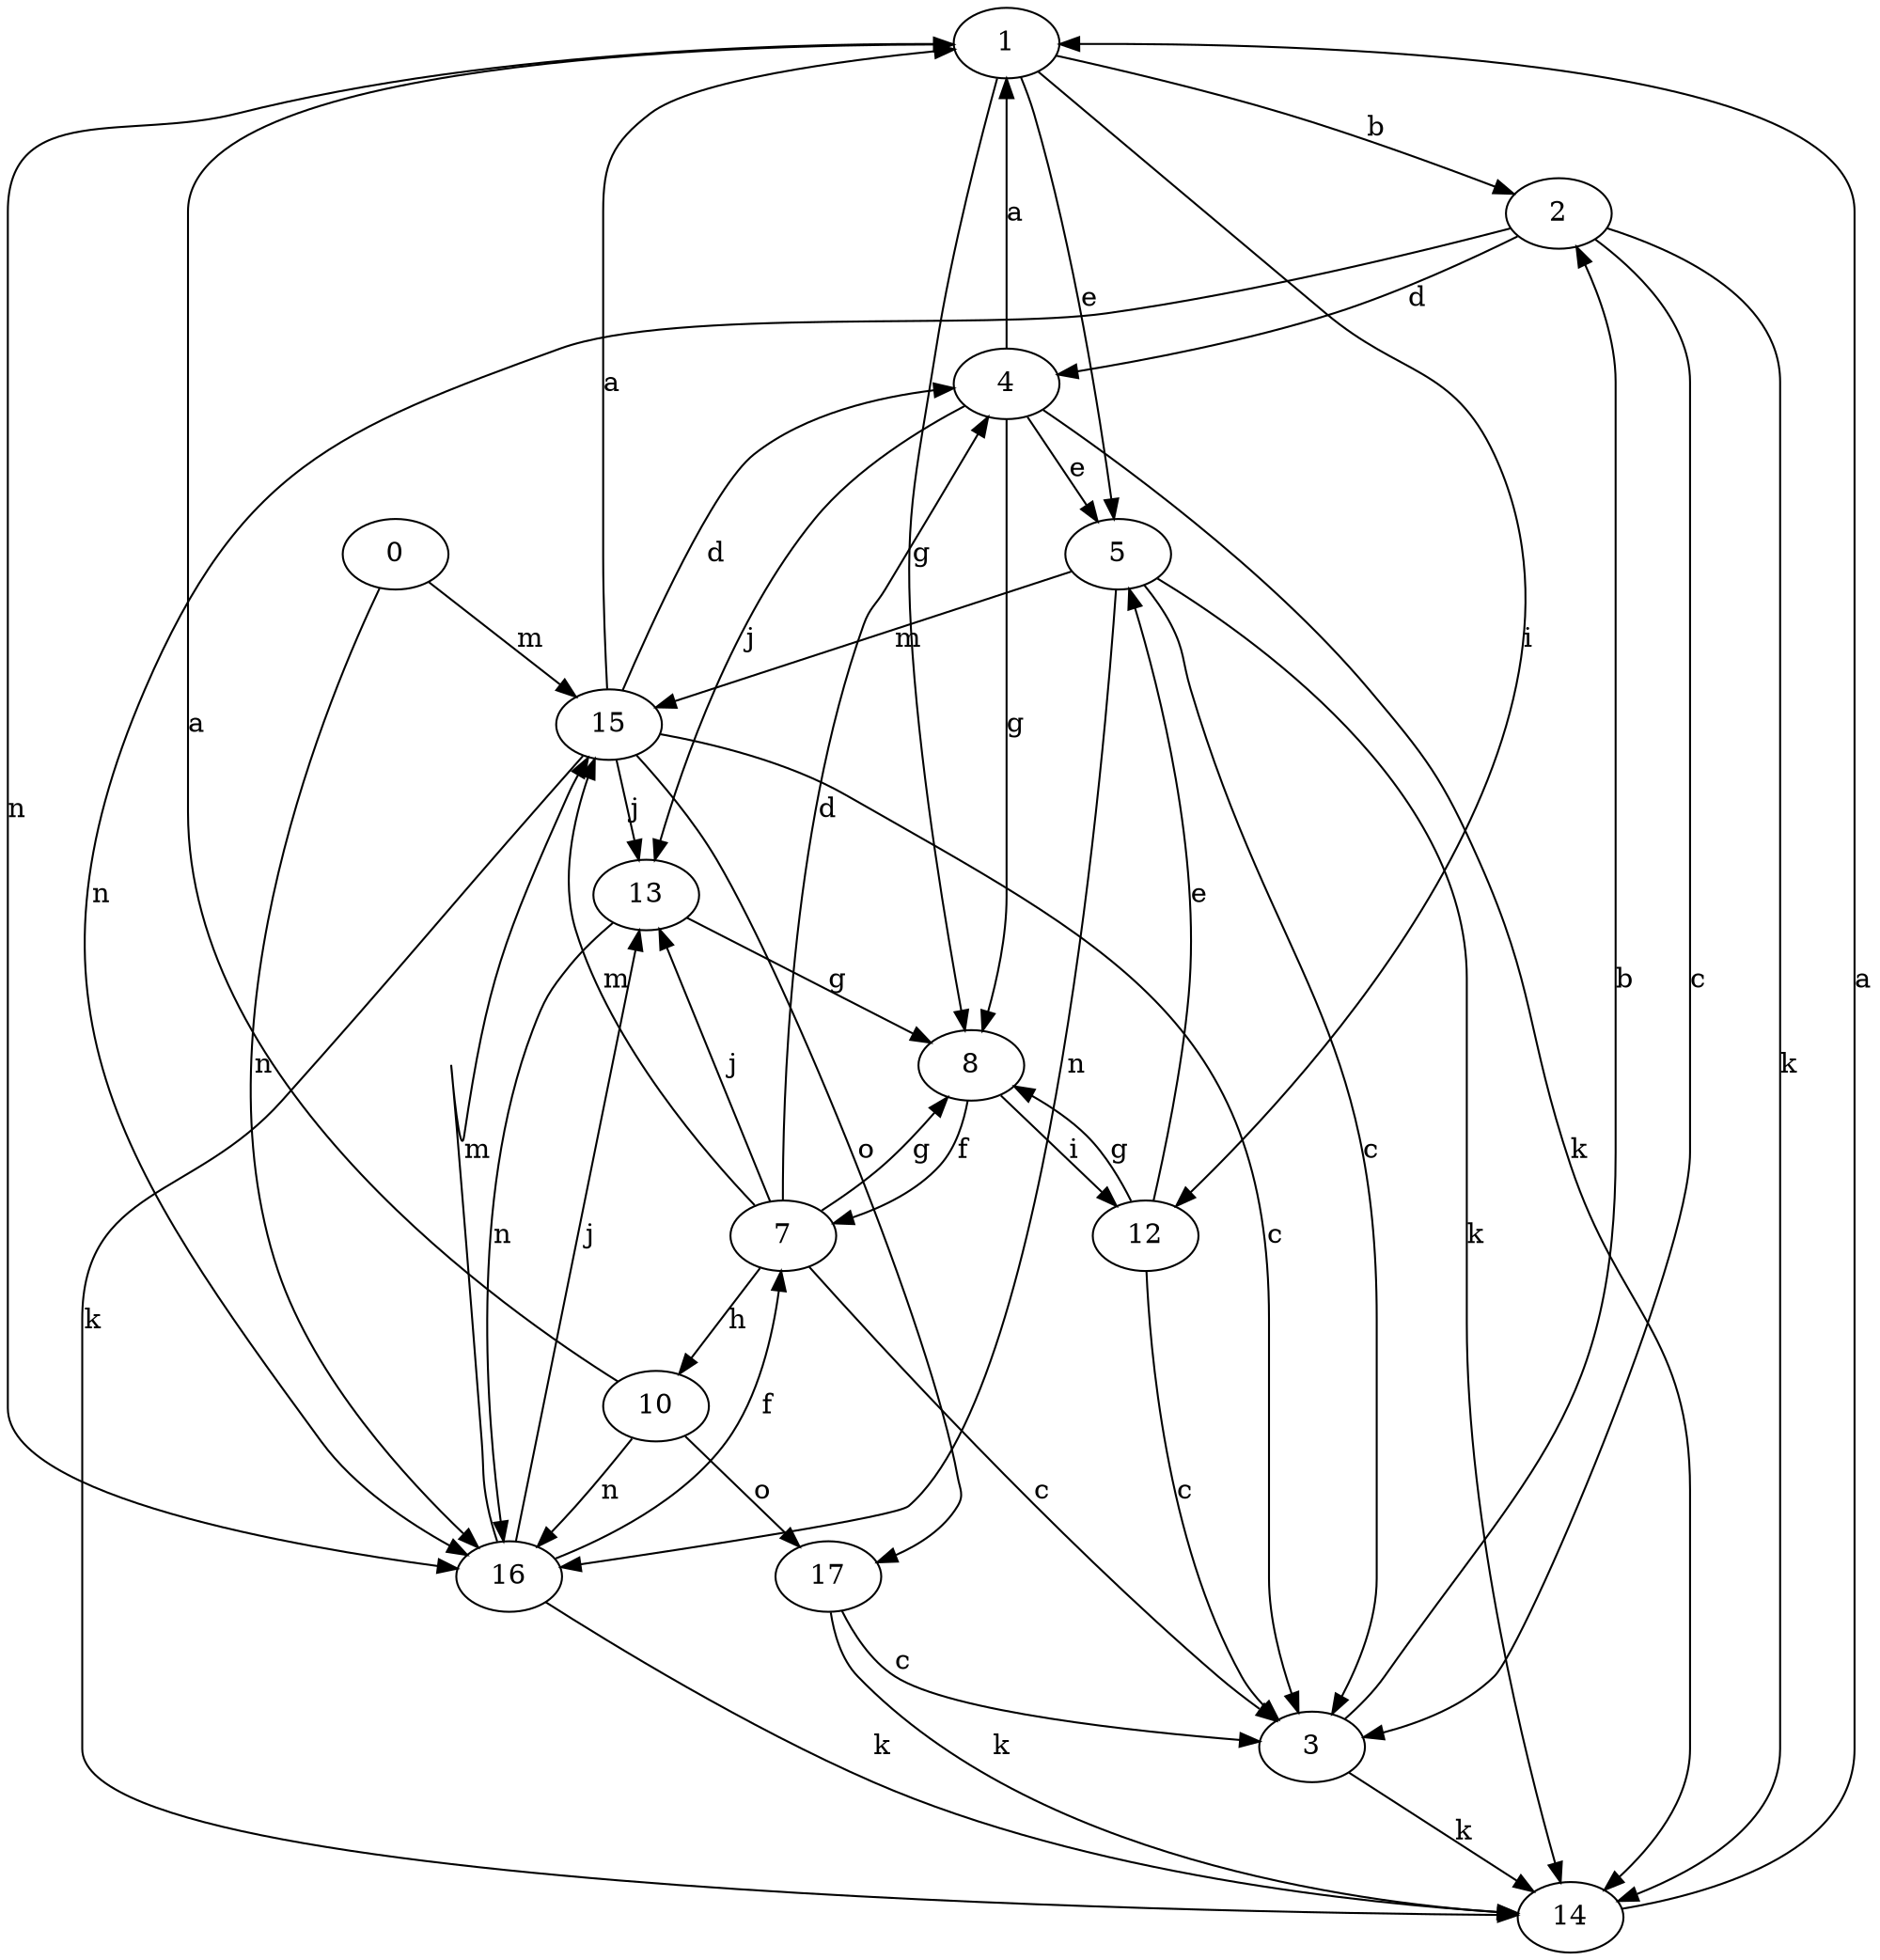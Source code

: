 strict digraph  {
1;
2;
3;
4;
5;
7;
8;
10;
12;
13;
0;
14;
15;
16;
17;
1 -> 2  [label=b];
1 -> 5  [label=e];
1 -> 8  [label=g];
1 -> 12  [label=i];
1 -> 16  [label=n];
2 -> 3  [label=c];
2 -> 4  [label=d];
2 -> 14  [label=k];
2 -> 16  [label=n];
3 -> 2  [label=b];
3 -> 14  [label=k];
4 -> 1  [label=a];
4 -> 5  [label=e];
4 -> 8  [label=g];
4 -> 13  [label=j];
4 -> 14  [label=k];
5 -> 3  [label=c];
5 -> 14  [label=k];
5 -> 15  [label=m];
5 -> 16  [label=n];
7 -> 3  [label=c];
7 -> 4  [label=d];
7 -> 8  [label=g];
7 -> 10  [label=h];
7 -> 13  [label=j];
7 -> 15  [label=m];
8 -> 7  [label=f];
8 -> 12  [label=i];
10 -> 1  [label=a];
10 -> 16  [label=n];
10 -> 17  [label=o];
12 -> 3  [label=c];
12 -> 5  [label=e];
12 -> 8  [label=g];
13 -> 8  [label=g];
13 -> 16  [label=n];
0 -> 15  [label=m];
0 -> 16  [label=n];
14 -> 1  [label=a];
15 -> 1  [label=a];
15 -> 3  [label=c];
15 -> 4  [label=d];
15 -> 13  [label=j];
15 -> 14  [label=k];
15 -> 17  [label=o];
16 -> 7  [label=f];
16 -> 13  [label=j];
16 -> 14  [label=k];
16 -> 15  [label=m];
17 -> 3  [label=c];
17 -> 14  [label=k];
}
